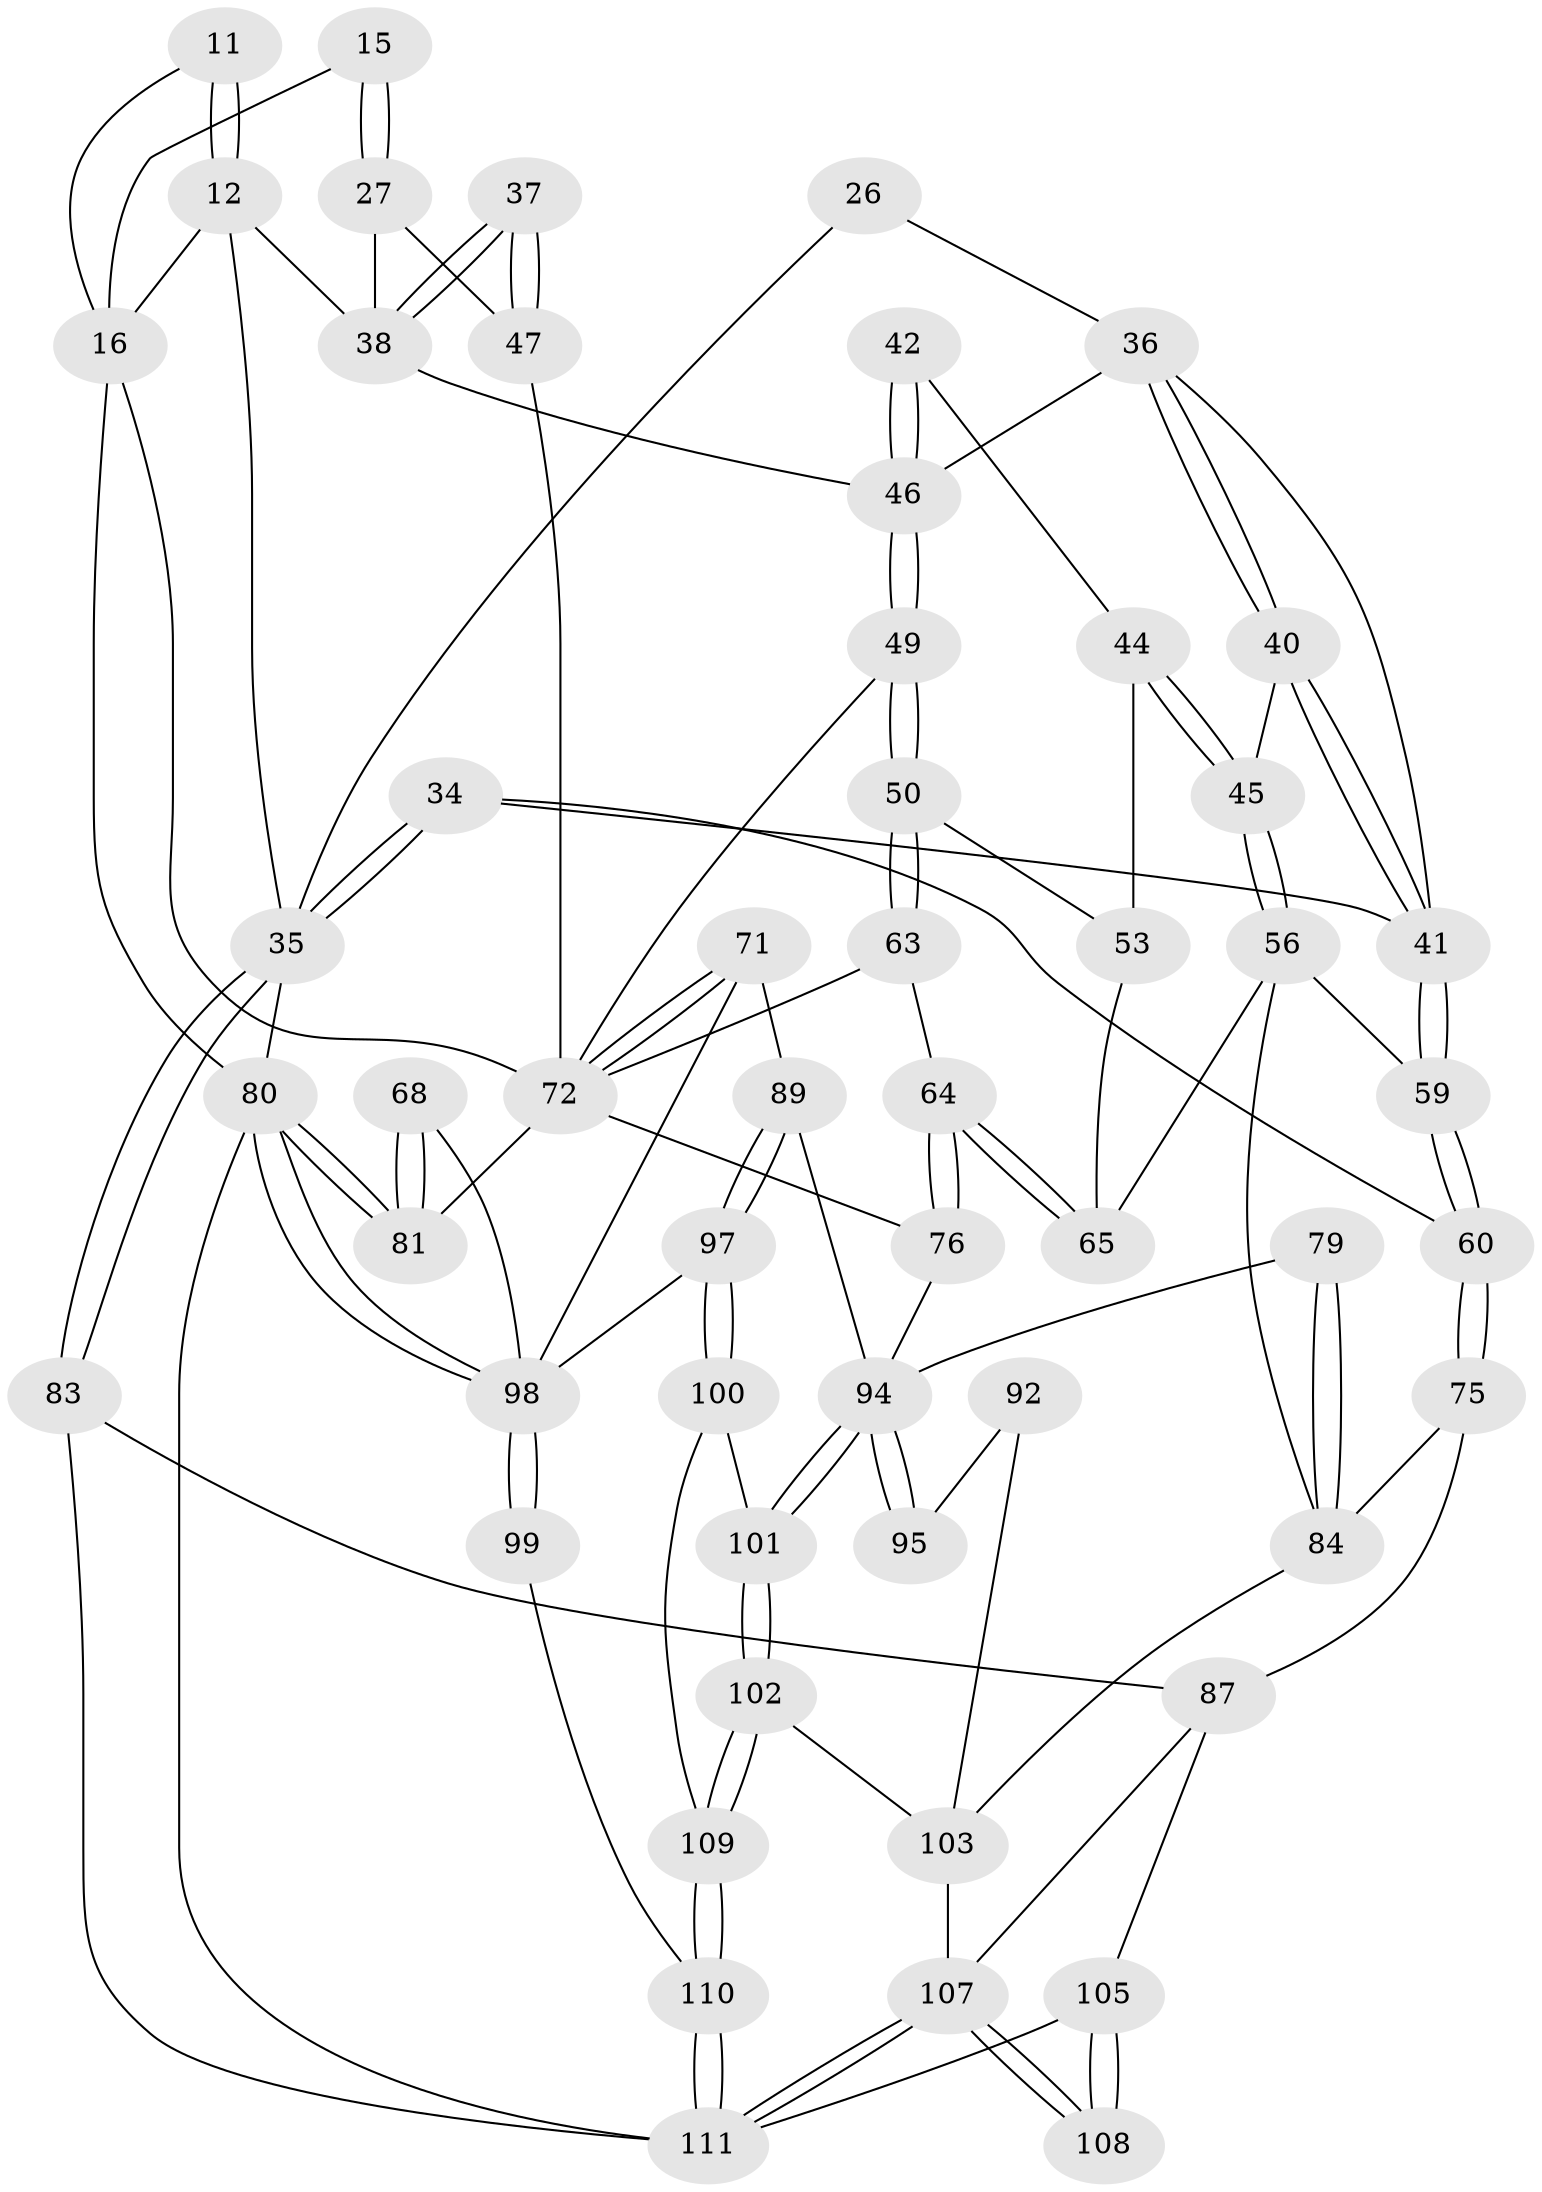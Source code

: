 // original degree distribution, {3: 0.018018018018018018, 6: 0.1981981981981982, 4: 0.22522522522522523, 5: 0.5585585585585585}
// Generated by graph-tools (version 1.1) at 2025/00/03/09/25 05:00:09]
// undirected, 55 vertices, 126 edges
graph export_dot {
graph [start="1"]
  node [color=gray90,style=filled];
  11 [pos="+0.7514388704086622+0.13089047037086196"];
  12 [pos="+0.5760589099126102+0.10520306626061848",super="+6+10"];
  15 [pos="+0.8222929541776974+0.20508406206277768"];
  16 [pos="+1+0.21403897293779237",super="+14"];
  26 [pos="+0.15246872239424572+0.22406817110437457",super="+25"];
  27 [pos="+0.8078619350601705+0.23275558082830425"];
  34 [pos="+0.03290191309956126+0.4144421643413591"];
  35 [pos="+0+0.4500884915595415",super="+20+19+18+17"];
  36 [pos="+0.31849779047692733+0.2989070967095597",super="+24+32"];
  37 [pos="+0.7960904426527647+0.3783802027110896"];
  38 [pos="+0.7563683229051131+0.3152570193564459",super="+28+21"];
  40 [pos="+0.3097499734215838+0.36053538272020774"];
  41 [pos="+0.2115027344858994+0.4114270575877147",super="+33"];
  42 [pos="+0.5165535114833189+0.2991068751678157"];
  44 [pos="+0.39096821353560196+0.4156522283940431",super="+43"];
  45 [pos="+0.36679025210940996+0.4176521154927078"];
  46 [pos="+0.6711984391605281+0.4339440737477028",super="+39+22+23"];
  47 [pos="+0.8041242420076078+0.40835756009158514",super="+31"];
  49 [pos="+0.6717069046788166+0.4354810784138299"];
  50 [pos="+0.6641066129050223+0.4537477375514802"];
  53 [pos="+0.41992549745072144+0.45375067285900467",super="+52"];
  56 [pos="+0.3482625663301764+0.4618869798269175",super="+55"];
  59 [pos="+0.23349678742726995+0.5098097636613889"];
  60 [pos="+0.22441574925032023+0.5498346897368548"];
  63 [pos="+0.6594833723865695+0.4717555890067612"];
  64 [pos="+0.5386608088996087+0.5414835936575532"];
  65 [pos="+0.5261436359443136+0.5338176629104847",super="+54"];
  68 [pos="+0.8729864016482758+0.7150342782924572"];
  71 [pos="+0.7896792714630096+0.7087661788998468"];
  72 [pos="+0.724573646498575+0.6361546865212709",super="+62+58+57+48"];
  75 [pos="+0.22255450954330255+0.5808679518817496"];
  76 [pos="+0.5739153799433037+0.6422770591957978"];
  79 [pos="+0.4333394113466339+0.6815163840774309"];
  80 [pos="+1+1",super="+2+4"];
  81 [pos="+1+0.690570366857725",super="+67+66"];
  83 [pos="+0+0.6785564767671821"];
  84 [pos="+0.31136287563141396+0.7210676687124233",super="+74+73"];
  87 [pos="+0.23451254456679127+0.8059979268901742",super="+82"];
  89 [pos="+0.7093860512711662+0.7784170224450301"];
  92 [pos="+0.4114479259135438+0.806152736464158"];
  94 [pos="+0.5682255516744321+0.8020900552213637",super="+90+78"];
  95 [pos="+0.5117158168622208+0.800609495455424",super="+91"];
  97 [pos="+0.6936907363769361+1"];
  98 [pos="+0.8829433398210732+1",super="+69+70+96"];
  99 [pos="+0.7739804568705648+1"];
  100 [pos="+0.5847062243563028+0.8907015038635355"];
  101 [pos="+0.563874769331838+0.8578883654122788"];
  102 [pos="+0.4113778358949563+0.8991463767423349"];
  103 [pos="+0.3884815532468786+0.8843300913798345",super="+93+85"];
  105 [pos="+0+0.8205237074658924",super="+104"];
  107 [pos="+0.192866550185755+1",super="+106"];
  108 [pos="+0.16513444065739358+1"];
  109 [pos="+0.4553529496443737+0.9926354720860416"];
  110 [pos="+0.5097072123667519+1"];
  111 [pos="+0.18344820625656233+1",super="+88"];
  11 -- 12 [weight=2];
  11 -- 12;
  11 -- 16;
  12 -- 35;
  12 -- 38;
  12 -- 16;
  15 -- 27;
  15 -- 27;
  15 -- 16 [weight=2];
  16 -- 80 [weight=2];
  16 -- 72;
  26 -- 35 [weight=2];
  26 -- 36 [weight=2];
  27 -- 38;
  27 -- 47;
  34 -- 35;
  34 -- 35;
  34 -- 60;
  34 -- 41;
  35 -- 83;
  35 -- 83;
  35 -- 80 [weight=3];
  36 -- 40;
  36 -- 40;
  36 -- 46;
  36 -- 41;
  37 -- 38;
  37 -- 38;
  37 -- 47 [weight=2];
  37 -- 47;
  38 -- 46 [weight=2];
  40 -- 41;
  40 -- 41;
  40 -- 45;
  41 -- 59;
  41 -- 59;
  42 -- 46 [weight=2];
  42 -- 46;
  42 -- 44;
  44 -- 45;
  44 -- 45;
  44 -- 53 [weight=2];
  45 -- 56;
  45 -- 56;
  46 -- 49;
  46 -- 49;
  47 -- 72 [weight=2];
  49 -- 50;
  49 -- 50;
  49 -- 72;
  50 -- 63;
  50 -- 63;
  50 -- 53;
  53 -- 65 [weight=2];
  56 -- 59;
  56 -- 65;
  56 -- 84;
  59 -- 60;
  59 -- 60;
  60 -- 75;
  60 -- 75;
  63 -- 64;
  63 -- 72;
  64 -- 65;
  64 -- 65;
  64 -- 76;
  64 -- 76;
  68 -- 81 [weight=2];
  68 -- 81;
  68 -- 98;
  71 -- 72;
  71 -- 72;
  71 -- 89;
  71 -- 98;
  72 -- 76;
  72 -- 81 [weight=2];
  75 -- 84;
  75 -- 87;
  76 -- 94;
  79 -- 84 [weight=2];
  79 -- 84;
  79 -- 94;
  80 -- 81;
  80 -- 81;
  80 -- 98;
  80 -- 98;
  80 -- 111 [weight=2];
  83 -- 111;
  83 -- 87;
  84 -- 103;
  87 -- 105;
  87 -- 107;
  89 -- 97;
  89 -- 97;
  89 -- 94;
  92 -- 95 [weight=2];
  92 -- 103;
  94 -- 95 [weight=2];
  94 -- 95;
  94 -- 101;
  94 -- 101;
  97 -- 100;
  97 -- 100;
  97 -- 98;
  98 -- 99 [weight=2];
  98 -- 99;
  99 -- 110;
  100 -- 101;
  100 -- 109;
  101 -- 102;
  101 -- 102;
  102 -- 103;
  102 -- 109;
  102 -- 109;
  103 -- 107 [weight=2];
  105 -- 108 [weight=2];
  105 -- 108;
  105 -- 111;
  107 -- 108;
  107 -- 108;
  107 -- 111;
  107 -- 111;
  109 -- 110;
  109 -- 110;
  110 -- 111;
  110 -- 111;
}
